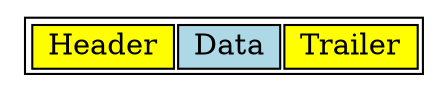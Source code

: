 digraph D {
	node [shape=plaintext];
	bar [label=
	     <<TABLE>
	     <TR>
	     <TD BGCOLOR="yellow"> Header </TD>
	     <TD BGCOLOR="lightblue"> Data </TD>
	     <TD BGCOLOR="yellow"> Trailer </TD>
	     </TR>
	     </TABLE>>];	
}